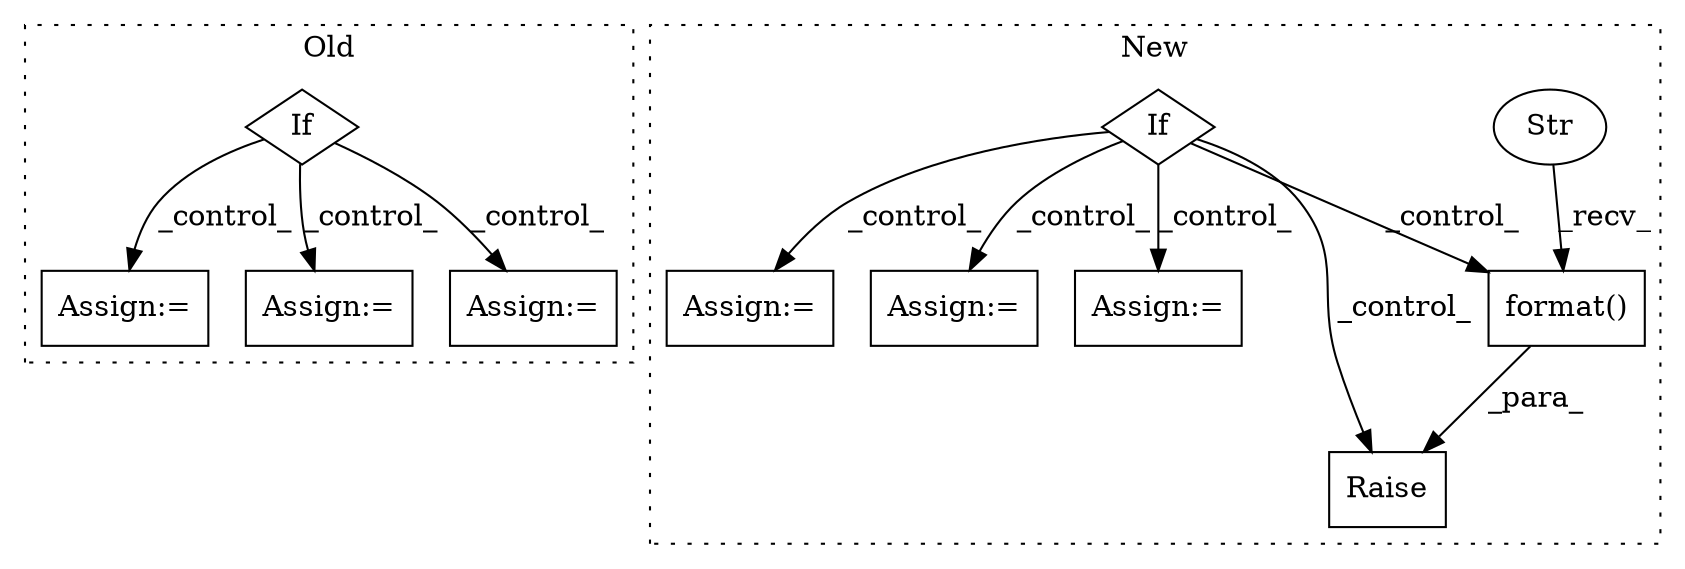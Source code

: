 digraph G {
subgraph cluster0 {
1 [label="If" a="96" s="10448" l="3" shape="diamond"];
7 [label="Assign:=" a="68" s="10990" l="3" shape="box"];
8 [label="Assign:=" a="68" s="11128" l="3" shape="box"];
9 [label="Assign:=" a="68" s="11076" l="13" shape="box"];
label = "Old";
style="dotted";
}
subgraph cluster1 {
2 [label="format()" a="75" s="11626,11668" l="38,1" shape="box"];
3 [label="Str" a="66" s="11626" l="30" shape="ellipse"];
4 [label="If" a="96" s="11562" l="3" shape="diamond"];
5 [label="Assign:=" a="68" s="11791" l="3" shape="box"];
6 [label="Assign:=" a="68" s="11687" l="3" shape="box"];
10 [label="Assign:=" a="68" s="11825" l="3" shape="box"];
11 [label="Raise" a="91" s="11609" l="6" shape="box"];
label = "New";
style="dotted";
}
1 -> 9 [label="_control_"];
1 -> 8 [label="_control_"];
1 -> 7 [label="_control_"];
2 -> 11 [label="_para_"];
3 -> 2 [label="_recv_"];
4 -> 10 [label="_control_"];
4 -> 6 [label="_control_"];
4 -> 2 [label="_control_"];
4 -> 5 [label="_control_"];
4 -> 11 [label="_control_"];
}
